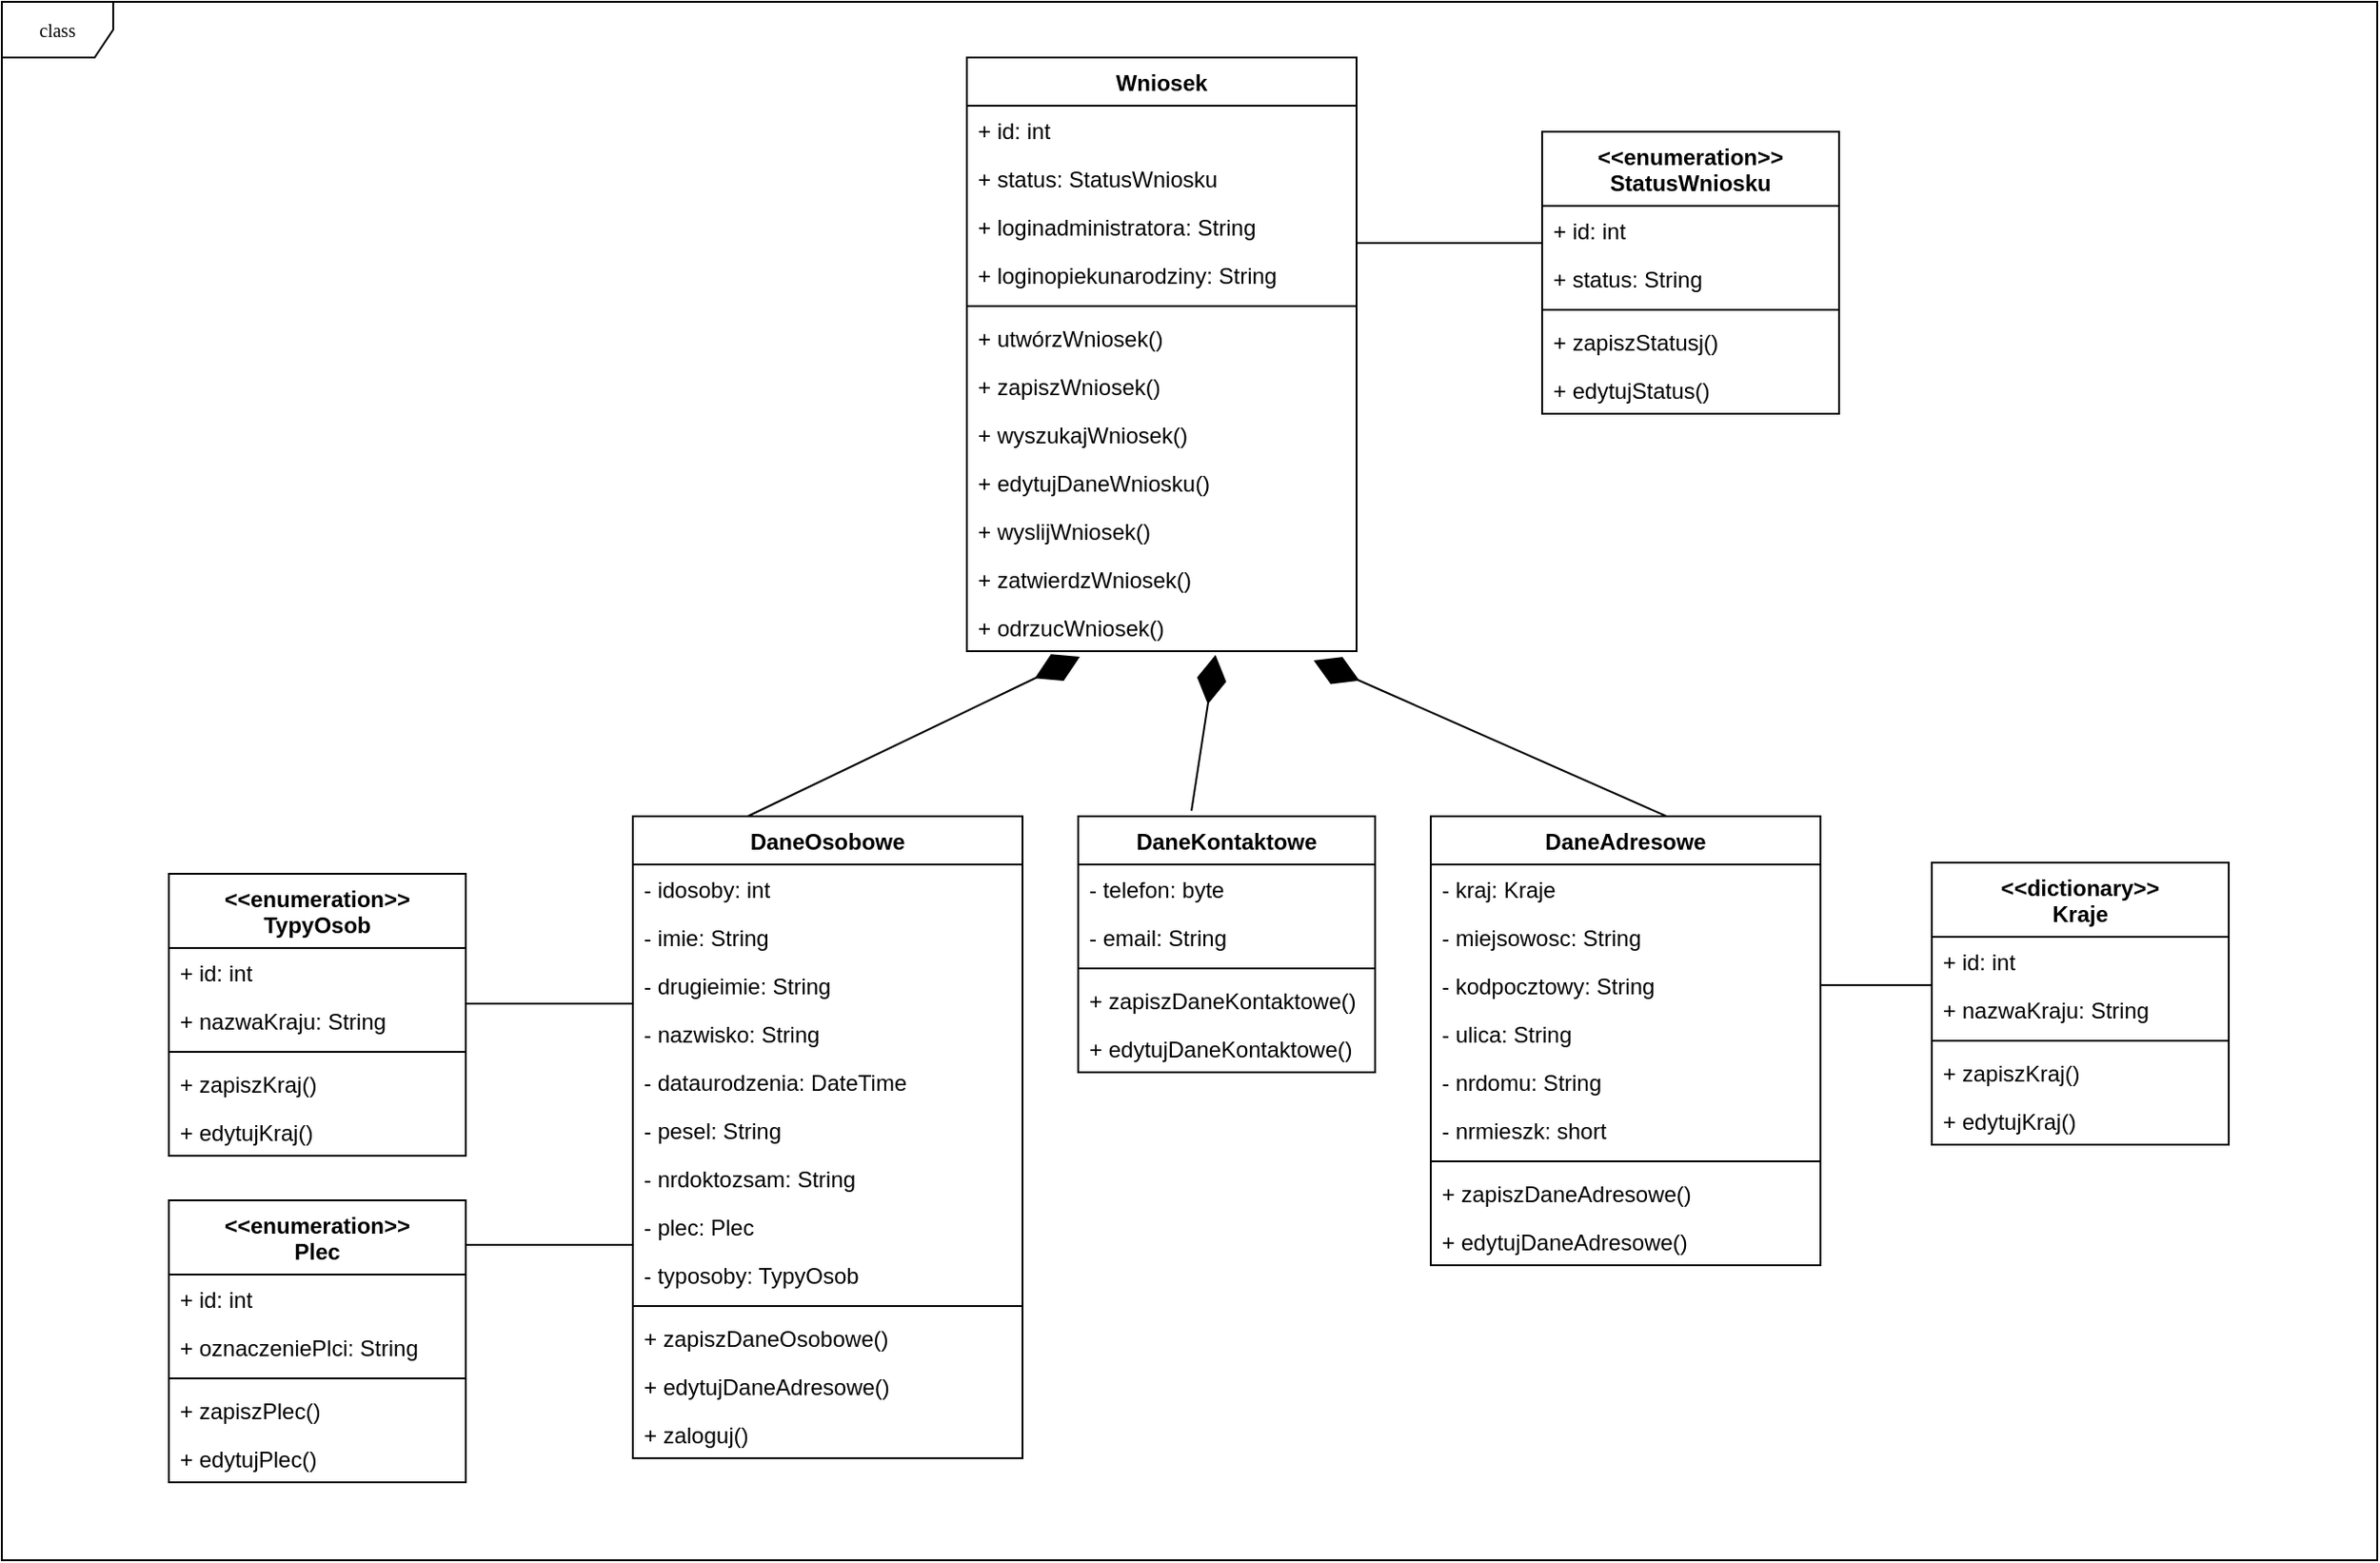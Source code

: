<mxfile version="14.1.9" type="github">
  <diagram name="Page-1" id="c4acf3e9-155e-7222-9cf6-157b1a14988f">
    <mxGraphModel dx="1796" dy="537" grid="1" gridSize="10" guides="1" tooltips="1" connect="1" arrows="1" fold="1" page="1" pageScale="1" pageWidth="850" pageHeight="1100" background="#ffffff" math="0" shadow="0">
      <root>
        <mxCell id="0" />
        <mxCell id="1" parent="0" />
        <mxCell id="USKEhh2JhUIHj3QI9CC3-13" value="Wniosek" style="swimlane;fontStyle=1;align=center;verticalAlign=top;childLayout=stackLayout;horizontal=1;startSize=26;horizontalStack=0;resizeParent=1;resizeParentMax=0;resizeLast=0;collapsible=1;marginBottom=0;" vertex="1" parent="1">
          <mxGeometry x="330" y="40" width="210" height="320" as="geometry" />
        </mxCell>
        <mxCell id="USKEhh2JhUIHj3QI9CC3-14" value="+ id: int&#xa;" style="text;strokeColor=none;fillColor=none;align=left;verticalAlign=top;spacingLeft=4;spacingRight=4;overflow=hidden;rotatable=0;points=[[0,0.5],[1,0.5]];portConstraint=eastwest;" vertex="1" parent="USKEhh2JhUIHj3QI9CC3-13">
          <mxGeometry y="26" width="210" height="26" as="geometry" />
        </mxCell>
        <mxCell id="USKEhh2JhUIHj3QI9CC3-35" value="+ status: StatusWniosku" style="text;strokeColor=none;fillColor=none;align=left;verticalAlign=top;spacingLeft=4;spacingRight=4;overflow=hidden;rotatable=0;points=[[0,0.5],[1,0.5]];portConstraint=eastwest;" vertex="1" parent="USKEhh2JhUIHj3QI9CC3-13">
          <mxGeometry y="52" width="210" height="26" as="geometry" />
        </mxCell>
        <mxCell id="USKEhh2JhUIHj3QI9CC3-160" value="+ loginadministratora: String" style="text;strokeColor=none;fillColor=none;align=left;verticalAlign=top;spacingLeft=4;spacingRight=4;overflow=hidden;rotatable=0;points=[[0,0.5],[1,0.5]];portConstraint=eastwest;" vertex="1" parent="USKEhh2JhUIHj3QI9CC3-13">
          <mxGeometry y="78" width="210" height="26" as="geometry" />
        </mxCell>
        <mxCell id="USKEhh2JhUIHj3QI9CC3-175" value="+ loginopiekunarodziny: String" style="text;strokeColor=none;fillColor=none;align=left;verticalAlign=top;spacingLeft=4;spacingRight=4;overflow=hidden;rotatable=0;points=[[0,0.5],[1,0.5]];portConstraint=eastwest;" vertex="1" parent="USKEhh2JhUIHj3QI9CC3-13">
          <mxGeometry y="104" width="210" height="26" as="geometry" />
        </mxCell>
        <mxCell id="USKEhh2JhUIHj3QI9CC3-15" value="" style="line;strokeWidth=1;fillColor=none;align=left;verticalAlign=middle;spacingTop=-1;spacingLeft=3;spacingRight=3;rotatable=0;labelPosition=right;points=[];portConstraint=eastwest;" vertex="1" parent="USKEhh2JhUIHj3QI9CC3-13">
          <mxGeometry y="130" width="210" height="8" as="geometry" />
        </mxCell>
        <mxCell id="USKEhh2JhUIHj3QI9CC3-16" value="+ utwórzWniosek()&#xa;" style="text;strokeColor=none;fillColor=none;align=left;verticalAlign=top;spacingLeft=4;spacingRight=4;overflow=hidden;rotatable=0;points=[[0,0.5],[1,0.5]];portConstraint=eastwest;" vertex="1" parent="USKEhh2JhUIHj3QI9CC3-13">
          <mxGeometry y="138" width="210" height="26" as="geometry" />
        </mxCell>
        <mxCell id="USKEhh2JhUIHj3QI9CC3-36" value="+ zapiszWniosek()&#xa;" style="text;strokeColor=none;fillColor=none;align=left;verticalAlign=top;spacingLeft=4;spacingRight=4;overflow=hidden;rotatable=0;points=[[0,0.5],[1,0.5]];portConstraint=eastwest;" vertex="1" parent="USKEhh2JhUIHj3QI9CC3-13">
          <mxGeometry y="164" width="210" height="26" as="geometry" />
        </mxCell>
        <mxCell id="USKEhh2JhUIHj3QI9CC3-59" value="+ wyszukajWniosek()&#xa;" style="text;strokeColor=none;fillColor=none;align=left;verticalAlign=top;spacingLeft=4;spacingRight=4;overflow=hidden;rotatable=0;points=[[0,0.5],[1,0.5]];portConstraint=eastwest;" vertex="1" parent="USKEhh2JhUIHj3QI9CC3-13">
          <mxGeometry y="190" width="210" height="26" as="geometry" />
        </mxCell>
        <mxCell id="USKEhh2JhUIHj3QI9CC3-58" value="+ edytujDaneWniosku()&#xa;" style="text;strokeColor=none;fillColor=none;align=left;verticalAlign=top;spacingLeft=4;spacingRight=4;overflow=hidden;rotatable=0;points=[[0,0.5],[1,0.5]];portConstraint=eastwest;" vertex="1" parent="USKEhh2JhUIHj3QI9CC3-13">
          <mxGeometry y="216" width="210" height="26" as="geometry" />
        </mxCell>
        <mxCell id="USKEhh2JhUIHj3QI9CC3-37" value="+ wyslijWniosek()&#xa;" style="text;strokeColor=none;fillColor=none;align=left;verticalAlign=top;spacingLeft=4;spacingRight=4;overflow=hidden;rotatable=0;points=[[0,0.5],[1,0.5]];portConstraint=eastwest;" vertex="1" parent="USKEhh2JhUIHj3QI9CC3-13">
          <mxGeometry y="242" width="210" height="26" as="geometry" />
        </mxCell>
        <mxCell id="USKEhh2JhUIHj3QI9CC3-38" value="+ zatwierdzWniosek()&#xa;" style="text;strokeColor=none;fillColor=none;align=left;verticalAlign=top;spacingLeft=4;spacingRight=4;overflow=hidden;rotatable=0;points=[[0,0.5],[1,0.5]];portConstraint=eastwest;" vertex="1" parent="USKEhh2JhUIHj3QI9CC3-13">
          <mxGeometry y="268" width="210" height="26" as="geometry" />
        </mxCell>
        <mxCell id="USKEhh2JhUIHj3QI9CC3-39" value="+ odrzucWniosek()&#xa;" style="text;strokeColor=none;fillColor=none;align=left;verticalAlign=top;spacingLeft=4;spacingRight=4;overflow=hidden;rotatable=0;points=[[0,0.5],[1,0.5]];portConstraint=eastwest;" vertex="1" parent="USKEhh2JhUIHj3QI9CC3-13">
          <mxGeometry y="294" width="210" height="26" as="geometry" />
        </mxCell>
        <mxCell id="USKEhh2JhUIHj3QI9CC3-44" value="DaneAdresowe" style="swimlane;fontStyle=1;align=center;verticalAlign=top;childLayout=stackLayout;horizontal=1;startSize=26;horizontalStack=0;resizeParent=1;resizeParentMax=0;resizeLast=0;collapsible=1;marginBottom=0;" vertex="1" parent="1">
          <mxGeometry x="580" y="449" width="210" height="242" as="geometry" />
        </mxCell>
        <mxCell id="USKEhh2JhUIHj3QI9CC3-45" value="- kraj: Kraje" style="text;strokeColor=none;fillColor=none;align=left;verticalAlign=top;spacingLeft=4;spacingRight=4;overflow=hidden;rotatable=0;points=[[0,0.5],[1,0.5]];portConstraint=eastwest;" vertex="1" parent="USKEhh2JhUIHj3QI9CC3-44">
          <mxGeometry y="26" width="210" height="26" as="geometry" />
        </mxCell>
        <mxCell id="USKEhh2JhUIHj3QI9CC3-54" value="- miejsowosc: String" style="text;strokeColor=none;fillColor=none;align=left;verticalAlign=top;spacingLeft=4;spacingRight=4;overflow=hidden;rotatable=0;points=[[0,0.5],[1,0.5]];portConstraint=eastwest;" vertex="1" parent="USKEhh2JhUIHj3QI9CC3-44">
          <mxGeometry y="52" width="210" height="26" as="geometry" />
        </mxCell>
        <mxCell id="USKEhh2JhUIHj3QI9CC3-55" value="- kodpocztowy: String" style="text;strokeColor=none;fillColor=none;align=left;verticalAlign=top;spacingLeft=4;spacingRight=4;overflow=hidden;rotatable=0;points=[[0,0.5],[1,0.5]];portConstraint=eastwest;" vertex="1" parent="USKEhh2JhUIHj3QI9CC3-44">
          <mxGeometry y="78" width="210" height="26" as="geometry" />
        </mxCell>
        <mxCell id="USKEhh2JhUIHj3QI9CC3-61" value="- ulica: String" style="text;strokeColor=none;fillColor=none;align=left;verticalAlign=top;spacingLeft=4;spacingRight=4;overflow=hidden;rotatable=0;points=[[0,0.5],[1,0.5]];portConstraint=eastwest;" vertex="1" parent="USKEhh2JhUIHj3QI9CC3-44">
          <mxGeometry y="104" width="210" height="26" as="geometry" />
        </mxCell>
        <mxCell id="USKEhh2JhUIHj3QI9CC3-56" value="- nrdomu: String" style="text;strokeColor=none;fillColor=none;align=left;verticalAlign=top;spacingLeft=4;spacingRight=4;overflow=hidden;rotatable=0;points=[[0,0.5],[1,0.5]];portConstraint=eastwest;" vertex="1" parent="USKEhh2JhUIHj3QI9CC3-44">
          <mxGeometry y="130" width="210" height="26" as="geometry" />
        </mxCell>
        <mxCell id="USKEhh2JhUIHj3QI9CC3-57" value="- nrmieszk: short" style="text;strokeColor=none;fillColor=none;align=left;verticalAlign=top;spacingLeft=4;spacingRight=4;overflow=hidden;rotatable=0;points=[[0,0.5],[1,0.5]];portConstraint=eastwest;" vertex="1" parent="USKEhh2JhUIHj3QI9CC3-44">
          <mxGeometry y="156" width="210" height="26" as="geometry" />
        </mxCell>
        <mxCell id="USKEhh2JhUIHj3QI9CC3-46" value="" style="line;strokeWidth=1;fillColor=none;align=left;verticalAlign=middle;spacingTop=-1;spacingLeft=3;spacingRight=3;rotatable=0;labelPosition=right;points=[];portConstraint=eastwest;" vertex="1" parent="USKEhh2JhUIHj3QI9CC3-44">
          <mxGeometry y="182" width="210" height="8" as="geometry" />
        </mxCell>
        <mxCell id="USKEhh2JhUIHj3QI9CC3-47" value="+ zapiszDaneAdresowe()" style="text;strokeColor=none;fillColor=none;align=left;verticalAlign=top;spacingLeft=4;spacingRight=4;overflow=hidden;rotatable=0;points=[[0,0.5],[1,0.5]];portConstraint=eastwest;" vertex="1" parent="USKEhh2JhUIHj3QI9CC3-44">
          <mxGeometry y="190" width="210" height="26" as="geometry" />
        </mxCell>
        <mxCell id="USKEhh2JhUIHj3QI9CC3-73" value="+ edytujDaneAdresowe()" style="text;strokeColor=none;fillColor=none;align=left;verticalAlign=top;spacingLeft=4;spacingRight=4;overflow=hidden;rotatable=0;points=[[0,0.5],[1,0.5]];portConstraint=eastwest;" vertex="1" parent="USKEhh2JhUIHj3QI9CC3-44">
          <mxGeometry y="216" width="210" height="26" as="geometry" />
        </mxCell>
        <mxCell id="USKEhh2JhUIHj3QI9CC3-62" value="DaneKontaktowe" style="swimlane;fontStyle=1;align=center;verticalAlign=top;childLayout=stackLayout;horizontal=1;startSize=26;horizontalStack=0;resizeParent=1;resizeParentMax=0;resizeLast=0;collapsible=1;marginBottom=0;" vertex="1" parent="1">
          <mxGeometry x="390" y="449" width="160" height="138" as="geometry" />
        </mxCell>
        <mxCell id="USKEhh2JhUIHj3QI9CC3-63" value="- telefon: byte" style="text;strokeColor=none;fillColor=none;align=left;verticalAlign=top;spacingLeft=4;spacingRight=4;overflow=hidden;rotatable=0;points=[[0,0.5],[1,0.5]];portConstraint=eastwest;" vertex="1" parent="USKEhh2JhUIHj3QI9CC3-62">
          <mxGeometry y="26" width="160" height="26" as="geometry" />
        </mxCell>
        <mxCell id="USKEhh2JhUIHj3QI9CC3-66" value="- email: String" style="text;strokeColor=none;fillColor=none;align=left;verticalAlign=top;spacingLeft=4;spacingRight=4;overflow=hidden;rotatable=0;points=[[0,0.5],[1,0.5]];portConstraint=eastwest;" vertex="1" parent="USKEhh2JhUIHj3QI9CC3-62">
          <mxGeometry y="52" width="160" height="26" as="geometry" />
        </mxCell>
        <mxCell id="USKEhh2JhUIHj3QI9CC3-64" value="" style="line;strokeWidth=1;fillColor=none;align=left;verticalAlign=middle;spacingTop=-1;spacingLeft=3;spacingRight=3;rotatable=0;labelPosition=right;points=[];portConstraint=eastwest;" vertex="1" parent="USKEhh2JhUIHj3QI9CC3-62">
          <mxGeometry y="78" width="160" height="8" as="geometry" />
        </mxCell>
        <mxCell id="USKEhh2JhUIHj3QI9CC3-65" value="+ zapiszDaneKontaktowe()" style="text;strokeColor=none;fillColor=none;align=left;verticalAlign=top;spacingLeft=4;spacingRight=4;overflow=hidden;rotatable=0;points=[[0,0.5],[1,0.5]];portConstraint=eastwest;" vertex="1" parent="USKEhh2JhUIHj3QI9CC3-62">
          <mxGeometry y="86" width="160" height="26" as="geometry" />
        </mxCell>
        <mxCell id="USKEhh2JhUIHj3QI9CC3-74" value="+ edytujDaneKontaktowe()" style="text;strokeColor=none;fillColor=none;align=left;verticalAlign=top;spacingLeft=4;spacingRight=4;overflow=hidden;rotatable=0;points=[[0,0.5],[1,0.5]];portConstraint=eastwest;" vertex="1" parent="USKEhh2JhUIHj3QI9CC3-62">
          <mxGeometry y="112" width="160" height="26" as="geometry" />
        </mxCell>
        <mxCell id="USKEhh2JhUIHj3QI9CC3-67" value="&lt;&lt;dictionary&gt;&gt; &#xa;Kraje&#xa;" style="swimlane;fontStyle=1;align=center;verticalAlign=top;childLayout=stackLayout;horizontal=1;startSize=40;horizontalStack=0;resizeParent=1;resizeParentMax=0;resizeLast=0;collapsible=1;marginBottom=0;" vertex="1" parent="1">
          <mxGeometry x="850" y="474" width="160" height="152" as="geometry" />
        </mxCell>
        <mxCell id="USKEhh2JhUIHj3QI9CC3-72" value="+ id: int" style="text;strokeColor=none;fillColor=none;align=left;verticalAlign=top;spacingLeft=4;spacingRight=4;overflow=hidden;rotatable=0;points=[[0,0.5],[1,0.5]];portConstraint=eastwest;" vertex="1" parent="USKEhh2JhUIHj3QI9CC3-67">
          <mxGeometry y="40" width="160" height="26" as="geometry" />
        </mxCell>
        <mxCell id="USKEhh2JhUIHj3QI9CC3-68" value="+ nazwaKraju: String" style="text;strokeColor=none;fillColor=none;align=left;verticalAlign=top;spacingLeft=4;spacingRight=4;overflow=hidden;rotatable=0;points=[[0,0.5],[1,0.5]];portConstraint=eastwest;" vertex="1" parent="USKEhh2JhUIHj3QI9CC3-67">
          <mxGeometry y="66" width="160" height="26" as="geometry" />
        </mxCell>
        <mxCell id="USKEhh2JhUIHj3QI9CC3-69" value="" style="line;strokeWidth=1;fillColor=none;align=left;verticalAlign=middle;spacingTop=-1;spacingLeft=3;spacingRight=3;rotatable=0;labelPosition=right;points=[];portConstraint=eastwest;" vertex="1" parent="USKEhh2JhUIHj3QI9CC3-67">
          <mxGeometry y="92" width="160" height="8" as="geometry" />
        </mxCell>
        <mxCell id="USKEhh2JhUIHj3QI9CC3-70" value="+ zapiszKraj()" style="text;strokeColor=none;fillColor=none;align=left;verticalAlign=top;spacingLeft=4;spacingRight=4;overflow=hidden;rotatable=0;points=[[0,0.5],[1,0.5]];portConstraint=eastwest;" vertex="1" parent="USKEhh2JhUIHj3QI9CC3-67">
          <mxGeometry y="100" width="160" height="26" as="geometry" />
        </mxCell>
        <mxCell id="USKEhh2JhUIHj3QI9CC3-71" value="+ edytujKraj()" style="text;strokeColor=none;fillColor=none;align=left;verticalAlign=top;spacingLeft=4;spacingRight=4;overflow=hidden;rotatable=0;points=[[0,0.5],[1,0.5]];portConstraint=eastwest;" vertex="1" parent="USKEhh2JhUIHj3QI9CC3-67">
          <mxGeometry y="126" width="160" height="26" as="geometry" />
        </mxCell>
        <mxCell id="USKEhh2JhUIHj3QI9CC3-100" value="&lt;&lt;enumeration&gt;&gt; &#xa;TypyOsob&#xa;" style="swimlane;fontStyle=1;align=center;verticalAlign=top;childLayout=stackLayout;horizontal=1;startSize=40;horizontalStack=0;resizeParent=1;resizeParentMax=0;resizeLast=0;collapsible=1;marginBottom=0;" vertex="1" parent="1">
          <mxGeometry x="-100" y="480" width="160" height="152" as="geometry" />
        </mxCell>
        <mxCell id="USKEhh2JhUIHj3QI9CC3-101" value="+ id: int" style="text;strokeColor=none;fillColor=none;align=left;verticalAlign=top;spacingLeft=4;spacingRight=4;overflow=hidden;rotatable=0;points=[[0,0.5],[1,0.5]];portConstraint=eastwest;" vertex="1" parent="USKEhh2JhUIHj3QI9CC3-100">
          <mxGeometry y="40" width="160" height="26" as="geometry" />
        </mxCell>
        <mxCell id="USKEhh2JhUIHj3QI9CC3-102" value="+ nazwaKraju: String" style="text;strokeColor=none;fillColor=none;align=left;verticalAlign=top;spacingLeft=4;spacingRight=4;overflow=hidden;rotatable=0;points=[[0,0.5],[1,0.5]];portConstraint=eastwest;" vertex="1" parent="USKEhh2JhUIHj3QI9CC3-100">
          <mxGeometry y="66" width="160" height="26" as="geometry" />
        </mxCell>
        <mxCell id="USKEhh2JhUIHj3QI9CC3-103" value="" style="line;strokeWidth=1;fillColor=none;align=left;verticalAlign=middle;spacingTop=-1;spacingLeft=3;spacingRight=3;rotatable=0;labelPosition=right;points=[];portConstraint=eastwest;" vertex="1" parent="USKEhh2JhUIHj3QI9CC3-100">
          <mxGeometry y="92" width="160" height="8" as="geometry" />
        </mxCell>
        <mxCell id="USKEhh2JhUIHj3QI9CC3-104" value="+ zapiszKraj()" style="text;strokeColor=none;fillColor=none;align=left;verticalAlign=top;spacingLeft=4;spacingRight=4;overflow=hidden;rotatable=0;points=[[0,0.5],[1,0.5]];portConstraint=eastwest;" vertex="1" parent="USKEhh2JhUIHj3QI9CC3-100">
          <mxGeometry y="100" width="160" height="26" as="geometry" />
        </mxCell>
        <mxCell id="USKEhh2JhUIHj3QI9CC3-105" value="+ edytujKraj()" style="text;strokeColor=none;fillColor=none;align=left;verticalAlign=top;spacingLeft=4;spacingRight=4;overflow=hidden;rotatable=0;points=[[0,0.5],[1,0.5]];portConstraint=eastwest;" vertex="1" parent="USKEhh2JhUIHj3QI9CC3-100">
          <mxGeometry y="126" width="160" height="26" as="geometry" />
        </mxCell>
        <mxCell id="USKEhh2JhUIHj3QI9CC3-110" value="&lt;&lt;enumeration&gt;&gt; &#xa;Plec&#xa;" style="swimlane;fontStyle=1;align=center;verticalAlign=top;childLayout=stackLayout;horizontal=1;startSize=40;horizontalStack=0;resizeParent=1;resizeParentMax=0;resizeLast=0;collapsible=1;marginBottom=0;" vertex="1" parent="1">
          <mxGeometry x="-100" y="656" width="160" height="152" as="geometry" />
        </mxCell>
        <mxCell id="USKEhh2JhUIHj3QI9CC3-111" value="+ id: int" style="text;strokeColor=none;fillColor=none;align=left;verticalAlign=top;spacingLeft=4;spacingRight=4;overflow=hidden;rotatable=0;points=[[0,0.5],[1,0.5]];portConstraint=eastwest;" vertex="1" parent="USKEhh2JhUIHj3QI9CC3-110">
          <mxGeometry y="40" width="160" height="26" as="geometry" />
        </mxCell>
        <mxCell id="USKEhh2JhUIHj3QI9CC3-112" value="+ oznaczeniePlci: String" style="text;strokeColor=none;fillColor=none;align=left;verticalAlign=top;spacingLeft=4;spacingRight=4;overflow=hidden;rotatable=0;points=[[0,0.5],[1,0.5]];portConstraint=eastwest;" vertex="1" parent="USKEhh2JhUIHj3QI9CC3-110">
          <mxGeometry y="66" width="160" height="26" as="geometry" />
        </mxCell>
        <mxCell id="USKEhh2JhUIHj3QI9CC3-113" value="" style="line;strokeWidth=1;fillColor=none;align=left;verticalAlign=middle;spacingTop=-1;spacingLeft=3;spacingRight=3;rotatable=0;labelPosition=right;points=[];portConstraint=eastwest;" vertex="1" parent="USKEhh2JhUIHj3QI9CC3-110">
          <mxGeometry y="92" width="160" height="8" as="geometry" />
        </mxCell>
        <mxCell id="USKEhh2JhUIHj3QI9CC3-114" value="+ zapiszPlec()" style="text;strokeColor=none;fillColor=none;align=left;verticalAlign=top;spacingLeft=4;spacingRight=4;overflow=hidden;rotatable=0;points=[[0,0.5],[1,0.5]];portConstraint=eastwest;" vertex="1" parent="USKEhh2JhUIHj3QI9CC3-110">
          <mxGeometry y="100" width="160" height="26" as="geometry" />
        </mxCell>
        <mxCell id="USKEhh2JhUIHj3QI9CC3-115" value="+ edytujPlec()" style="text;strokeColor=none;fillColor=none;align=left;verticalAlign=top;spacingLeft=4;spacingRight=4;overflow=hidden;rotatable=0;points=[[0,0.5],[1,0.5]];portConstraint=eastwest;" vertex="1" parent="USKEhh2JhUIHj3QI9CC3-110">
          <mxGeometry y="126" width="160" height="26" as="geometry" />
        </mxCell>
        <mxCell id="USKEhh2JhUIHj3QI9CC3-116" value="DaneOsobowe" style="swimlane;fontStyle=1;align=center;verticalAlign=top;childLayout=stackLayout;horizontal=1;startSize=26;horizontalStack=0;resizeParent=1;resizeParentMax=0;resizeLast=0;collapsible=1;marginBottom=0;" vertex="1" parent="1">
          <mxGeometry x="150" y="449" width="210" height="346" as="geometry" />
        </mxCell>
        <mxCell id="USKEhh2JhUIHj3QI9CC3-117" value="- idosoby: int&#xa;" style="text;strokeColor=none;fillColor=none;align=left;verticalAlign=top;spacingLeft=4;spacingRight=4;overflow=hidden;rotatable=0;points=[[0,0.5],[1,0.5]];portConstraint=eastwest;" vertex="1" parent="USKEhh2JhUIHj3QI9CC3-116">
          <mxGeometry y="26" width="210" height="26" as="geometry" />
        </mxCell>
        <mxCell id="USKEhh2JhUIHj3QI9CC3-118" value="- imie: String" style="text;strokeColor=none;fillColor=none;align=left;verticalAlign=top;spacingLeft=4;spacingRight=4;overflow=hidden;rotatable=0;points=[[0,0.5],[1,0.5]];portConstraint=eastwest;" vertex="1" parent="USKEhh2JhUIHj3QI9CC3-116">
          <mxGeometry y="52" width="210" height="26" as="geometry" />
        </mxCell>
        <mxCell id="USKEhh2JhUIHj3QI9CC3-119" value="- drugieimie: String" style="text;strokeColor=none;fillColor=none;align=left;verticalAlign=top;spacingLeft=4;spacingRight=4;overflow=hidden;rotatable=0;points=[[0,0.5],[1,0.5]];portConstraint=eastwest;" vertex="1" parent="USKEhh2JhUIHj3QI9CC3-116">
          <mxGeometry y="78" width="210" height="26" as="geometry" />
        </mxCell>
        <mxCell id="USKEhh2JhUIHj3QI9CC3-120" value="- nazwisko: String" style="text;strokeColor=none;fillColor=none;align=left;verticalAlign=top;spacingLeft=4;spacingRight=4;overflow=hidden;rotatable=0;points=[[0,0.5],[1,0.5]];portConstraint=eastwest;" vertex="1" parent="USKEhh2JhUIHj3QI9CC3-116">
          <mxGeometry y="104" width="210" height="26" as="geometry" />
        </mxCell>
        <mxCell id="USKEhh2JhUIHj3QI9CC3-121" value="- dataurodzenia: DateTime" style="text;strokeColor=none;fillColor=none;align=left;verticalAlign=top;spacingLeft=4;spacingRight=4;overflow=hidden;rotatable=0;points=[[0,0.5],[1,0.5]];portConstraint=eastwest;" vertex="1" parent="USKEhh2JhUIHj3QI9CC3-116">
          <mxGeometry y="130" width="210" height="26" as="geometry" />
        </mxCell>
        <mxCell id="USKEhh2JhUIHj3QI9CC3-122" value="- pesel: String" style="text;strokeColor=none;fillColor=none;align=left;verticalAlign=top;spacingLeft=4;spacingRight=4;overflow=hidden;rotatable=0;points=[[0,0.5],[1,0.5]];portConstraint=eastwest;" vertex="1" parent="USKEhh2JhUIHj3QI9CC3-116">
          <mxGeometry y="156" width="210" height="26" as="geometry" />
        </mxCell>
        <mxCell id="USKEhh2JhUIHj3QI9CC3-123" value="- nrdoktozsam: String" style="text;strokeColor=none;fillColor=none;align=left;verticalAlign=top;spacingLeft=4;spacingRight=4;overflow=hidden;rotatable=0;points=[[0,0.5],[1,0.5]];portConstraint=eastwest;" vertex="1" parent="USKEhh2JhUIHj3QI9CC3-116">
          <mxGeometry y="182" width="210" height="26" as="geometry" />
        </mxCell>
        <mxCell id="USKEhh2JhUIHj3QI9CC3-124" value="- plec: Plec" style="text;strokeColor=none;fillColor=none;align=left;verticalAlign=top;spacingLeft=4;spacingRight=4;overflow=hidden;rotatable=0;points=[[0,0.5],[1,0.5]];portConstraint=eastwest;" vertex="1" parent="USKEhh2JhUIHj3QI9CC3-116">
          <mxGeometry y="208" width="210" height="26" as="geometry" />
        </mxCell>
        <mxCell id="USKEhh2JhUIHj3QI9CC3-125" value="- typosoby: TypyOsob" style="text;strokeColor=none;fillColor=none;align=left;verticalAlign=top;spacingLeft=4;spacingRight=4;overflow=hidden;rotatable=0;points=[[0,0.5],[1,0.5]];portConstraint=eastwest;" vertex="1" parent="USKEhh2JhUIHj3QI9CC3-116">
          <mxGeometry y="234" width="210" height="26" as="geometry" />
        </mxCell>
        <mxCell id="USKEhh2JhUIHj3QI9CC3-126" value="" style="line;strokeWidth=1;fillColor=none;align=left;verticalAlign=middle;spacingTop=-1;spacingLeft=3;spacingRight=3;rotatable=0;labelPosition=right;points=[];portConstraint=eastwest;" vertex="1" parent="USKEhh2JhUIHj3QI9CC3-116">
          <mxGeometry y="260" width="210" height="8" as="geometry" />
        </mxCell>
        <mxCell id="USKEhh2JhUIHj3QI9CC3-127" value="+ zapiszDaneOsobowe()" style="text;strokeColor=none;fillColor=none;align=left;verticalAlign=top;spacingLeft=4;spacingRight=4;overflow=hidden;rotatable=0;points=[[0,0.5],[1,0.5]];portConstraint=eastwest;" vertex="1" parent="USKEhh2JhUIHj3QI9CC3-116">
          <mxGeometry y="268" width="210" height="26" as="geometry" />
        </mxCell>
        <mxCell id="USKEhh2JhUIHj3QI9CC3-128" value="+ edytujDaneAdresowe()" style="text;strokeColor=none;fillColor=none;align=left;verticalAlign=top;spacingLeft=4;spacingRight=4;overflow=hidden;rotatable=0;points=[[0,0.5],[1,0.5]];portConstraint=eastwest;" vertex="1" parent="USKEhh2JhUIHj3QI9CC3-116">
          <mxGeometry y="294" width="210" height="26" as="geometry" />
        </mxCell>
        <mxCell id="USKEhh2JhUIHj3QI9CC3-129" value="+ zaloguj()&#xa;" style="text;strokeColor=none;fillColor=none;align=left;verticalAlign=top;spacingLeft=4;spacingRight=4;overflow=hidden;rotatable=0;points=[[0,0.5],[1,0.5]];portConstraint=eastwest;" vertex="1" parent="USKEhh2JhUIHj3QI9CC3-116">
          <mxGeometry y="320" width="210" height="26" as="geometry" />
        </mxCell>
        <mxCell id="USKEhh2JhUIHj3QI9CC3-163" value="" style="endArrow=diamondThin;endFill=1;endSize=24;html=1;entryX=0.29;entryY=1.115;entryDx=0;entryDy=0;entryPerimeter=0;exitX=0.295;exitY=0;exitDx=0;exitDy=0;exitPerimeter=0;" edge="1" parent="1" source="USKEhh2JhUIHj3QI9CC3-116" target="USKEhh2JhUIHj3QI9CC3-39">
          <mxGeometry width="160" relative="1" as="geometry">
            <mxPoint x="140" y="430" as="sourcePoint" />
            <mxPoint x="300" y="430" as="targetPoint" />
          </mxGeometry>
        </mxCell>
        <mxCell id="USKEhh2JhUIHj3QI9CC3-195" value="" style="endArrow=none;html=1;edgeStyle=orthogonalEdgeStyle;" edge="1" parent="1">
          <mxGeometry relative="1" as="geometry">
            <mxPoint x="60" y="550" as="sourcePoint" />
            <mxPoint x="150" y="550" as="targetPoint" />
          </mxGeometry>
        </mxCell>
        <mxCell id="USKEhh2JhUIHj3QI9CC3-198" value="" style="endArrow=none;html=1;edgeStyle=orthogonalEdgeStyle;" edge="1" parent="1">
          <mxGeometry relative="1" as="geometry">
            <mxPoint x="60" y="680" as="sourcePoint" />
            <mxPoint x="150" y="680" as="targetPoint" />
          </mxGeometry>
        </mxCell>
        <mxCell id="USKEhh2JhUIHj3QI9CC3-229" value="" style="endArrow=diamondThin;endFill=1;endSize=24;html=1;entryX=0.638;entryY=1.077;entryDx=0;entryDy=0;entryPerimeter=0;exitX=0.295;exitY=0;exitDx=0;exitDy=0;exitPerimeter=0;" edge="1" parent="1" target="USKEhh2JhUIHj3QI9CC3-39">
          <mxGeometry width="160" relative="1" as="geometry">
            <mxPoint x="451.05" y="446.01" as="sourcePoint" />
            <mxPoint x="450.0" y="370" as="targetPoint" />
          </mxGeometry>
        </mxCell>
        <mxCell id="USKEhh2JhUIHj3QI9CC3-230" value="" style="endArrow=diamondThin;endFill=1;endSize=24;html=1;entryX=0.89;entryY=1.192;entryDx=0;entryDy=0;entryPerimeter=0;exitX=0.295;exitY=0;exitDx=0;exitDy=0;exitPerimeter=0;" edge="1" parent="1" target="USKEhh2JhUIHj3QI9CC3-39">
          <mxGeometry width="160" relative="1" as="geometry">
            <mxPoint x="707.07" y="449" as="sourcePoint" />
            <mxPoint x="540" y="374.992" as="targetPoint" />
          </mxGeometry>
        </mxCell>
        <mxCell id="USKEhh2JhUIHj3QI9CC3-231" value="" style="endArrow=none;html=1;edgeStyle=orthogonalEdgeStyle;" edge="1" parent="1">
          <mxGeometry relative="1" as="geometry">
            <mxPoint x="790" y="540" as="sourcePoint" />
            <mxPoint x="850" y="540" as="targetPoint" />
          </mxGeometry>
        </mxCell>
        <mxCell id="USKEhh2JhUIHj3QI9CC3-235" value="&lt;&lt;enumeration&gt;&gt; &#xa;StatusWniosku&#xa;" style="swimlane;fontStyle=1;align=center;verticalAlign=top;childLayout=stackLayout;horizontal=1;startSize=40;horizontalStack=0;resizeParent=1;resizeParentMax=0;resizeLast=0;collapsible=1;marginBottom=0;" vertex="1" parent="1">
          <mxGeometry x="640" y="80" width="160" height="152" as="geometry" />
        </mxCell>
        <mxCell id="USKEhh2JhUIHj3QI9CC3-236" value="+ id: int" style="text;strokeColor=none;fillColor=none;align=left;verticalAlign=top;spacingLeft=4;spacingRight=4;overflow=hidden;rotatable=0;points=[[0,0.5],[1,0.5]];portConstraint=eastwest;" vertex="1" parent="USKEhh2JhUIHj3QI9CC3-235">
          <mxGeometry y="40" width="160" height="26" as="geometry" />
        </mxCell>
        <mxCell id="USKEhh2JhUIHj3QI9CC3-237" value="+ status: String" style="text;strokeColor=none;fillColor=none;align=left;verticalAlign=top;spacingLeft=4;spacingRight=4;overflow=hidden;rotatable=0;points=[[0,0.5],[1,0.5]];portConstraint=eastwest;" vertex="1" parent="USKEhh2JhUIHj3QI9CC3-235">
          <mxGeometry y="66" width="160" height="26" as="geometry" />
        </mxCell>
        <mxCell id="USKEhh2JhUIHj3QI9CC3-238" value="" style="line;strokeWidth=1;fillColor=none;align=left;verticalAlign=middle;spacingTop=-1;spacingLeft=3;spacingRight=3;rotatable=0;labelPosition=right;points=[];portConstraint=eastwest;" vertex="1" parent="USKEhh2JhUIHj3QI9CC3-235">
          <mxGeometry y="92" width="160" height="8" as="geometry" />
        </mxCell>
        <mxCell id="USKEhh2JhUIHj3QI9CC3-239" value="+ zapiszStatusj()" style="text;strokeColor=none;fillColor=none;align=left;verticalAlign=top;spacingLeft=4;spacingRight=4;overflow=hidden;rotatable=0;points=[[0,0.5],[1,0.5]];portConstraint=eastwest;" vertex="1" parent="USKEhh2JhUIHj3QI9CC3-235">
          <mxGeometry y="100" width="160" height="26" as="geometry" />
        </mxCell>
        <mxCell id="USKEhh2JhUIHj3QI9CC3-240" value="+ edytujStatus()" style="text;strokeColor=none;fillColor=none;align=left;verticalAlign=top;spacingLeft=4;spacingRight=4;overflow=hidden;rotatable=0;points=[[0,0.5],[1,0.5]];portConstraint=eastwest;" vertex="1" parent="USKEhh2JhUIHj3QI9CC3-235">
          <mxGeometry y="126" width="160" height="26" as="geometry" />
        </mxCell>
        <mxCell id="USKEhh2JhUIHj3QI9CC3-241" value="" style="endArrow=none;html=1;edgeStyle=orthogonalEdgeStyle;" edge="1" parent="1">
          <mxGeometry relative="1" as="geometry">
            <mxPoint x="540" y="140" as="sourcePoint" />
            <mxPoint x="640" y="140" as="targetPoint" />
          </mxGeometry>
        </mxCell>
        <mxCell id="17acba5748e5396b-1" value="class" style="shape=umlFrame;whiteSpace=wrap;html=1;rounded=0;shadow=0;comic=0;labelBackgroundColor=none;strokeWidth=1;fontFamily=Verdana;fontSize=10;align=center;" parent="1" vertex="1">
          <mxGeometry x="-190" y="10" width="1280" height="840" as="geometry" />
        </mxCell>
      </root>
    </mxGraphModel>
  </diagram>
</mxfile>
